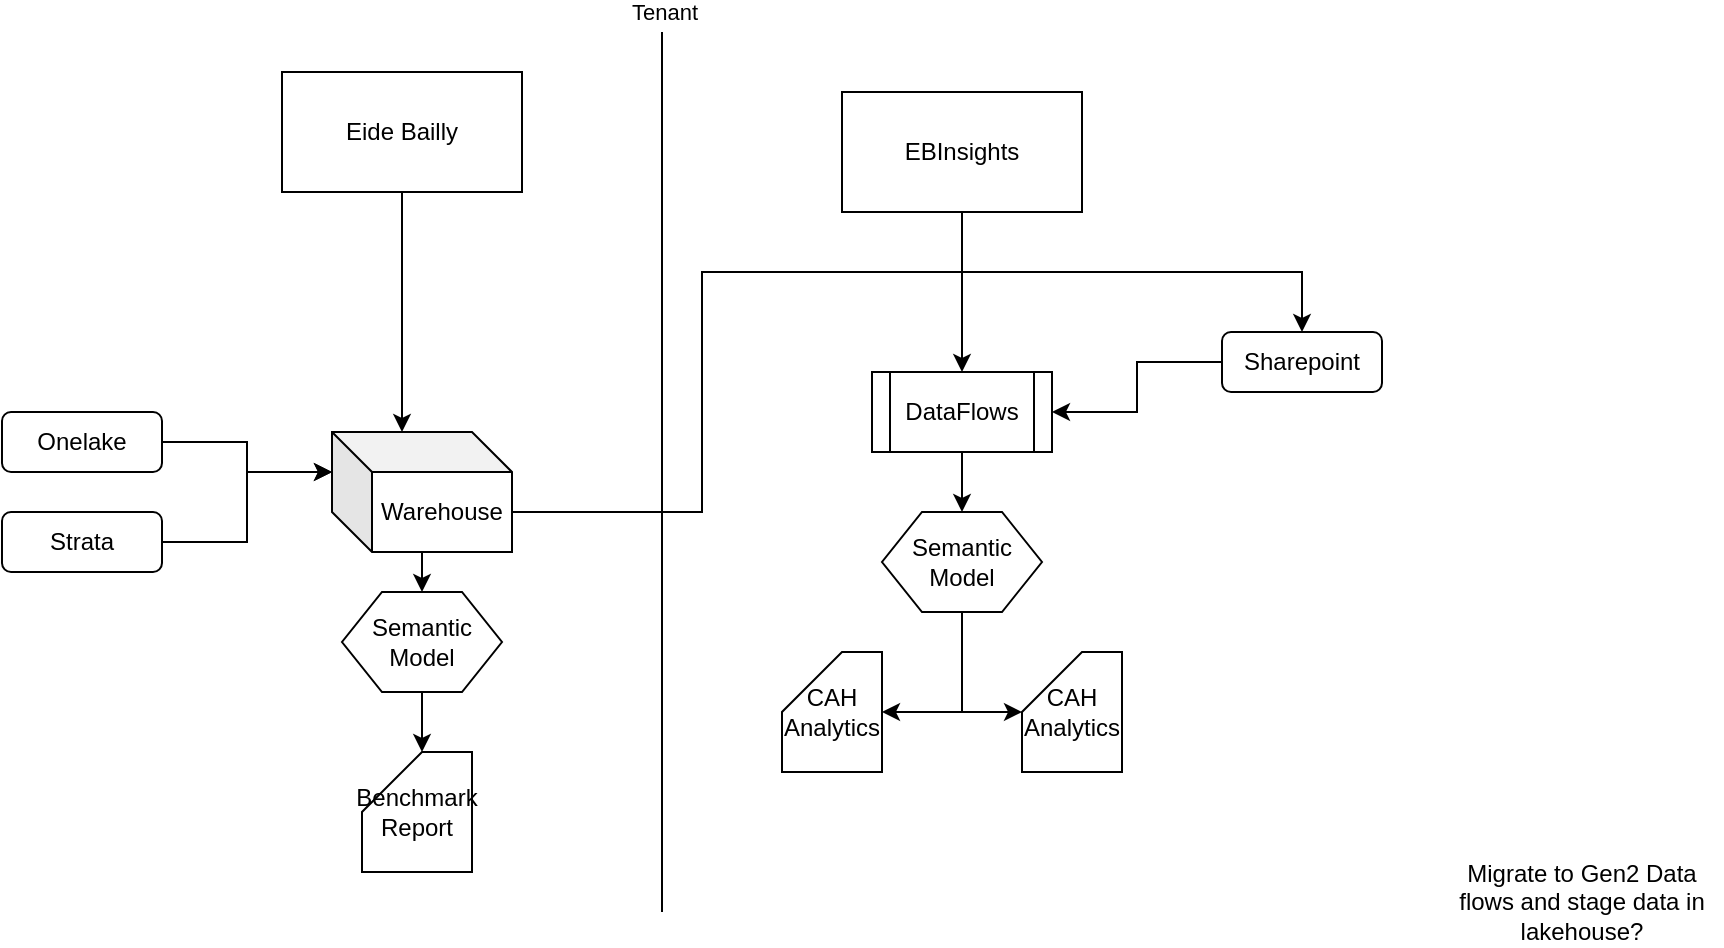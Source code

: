 <mxfile version="28.0.9" pages="4">
  <diagram name="Option 1" id="zfFQfB1DV8Jy7GfqzUVZ">
    <mxGraphModel dx="983" dy="512" grid="1" gridSize="10" guides="1" tooltips="1" connect="1" arrows="1" fold="1" page="1" pageScale="1" pageWidth="850" pageHeight="1100" math="0" shadow="0">
      <root>
        <mxCell id="0" />
        <mxCell id="1" parent="0" />
        <mxCell id="sYzaasg_WvSq9fgUUo7k-1" value="Eide Bailly" style="rounded=0;whiteSpace=wrap;html=1;" parent="1" vertex="1">
          <mxGeometry x="230" y="70" width="120" height="60" as="geometry" />
        </mxCell>
        <mxCell id="sYzaasg_WvSq9fgUUo7k-18" style="edgeStyle=orthogonalEdgeStyle;rounded=0;orthogonalLoop=1;jettySize=auto;html=1;exitX=0.5;exitY=1;exitDx=0;exitDy=0;entryX=0.5;entryY=0;entryDx=0;entryDy=0;" parent="1" source="sYzaasg_WvSq9fgUUo7k-2" target="sYzaasg_WvSq9fgUUo7k-12" edge="1">
          <mxGeometry relative="1" as="geometry" />
        </mxCell>
        <mxCell id="sYzaasg_WvSq9fgUUo7k-2" value="EBInsights" style="rounded=0;whiteSpace=wrap;html=1;" parent="1" vertex="1">
          <mxGeometry x="510" y="80" width="120" height="60" as="geometry" />
        </mxCell>
        <mxCell id="sYzaasg_WvSq9fgUUo7k-5" value="" style="endArrow=none;html=1;rounded=0;" parent="1" edge="1">
          <mxGeometry width="50" height="50" relative="1" as="geometry">
            <mxPoint x="420" y="490" as="sourcePoint" />
            <mxPoint x="420" y="50" as="targetPoint" />
          </mxGeometry>
        </mxCell>
        <mxCell id="KfVAR-ceLIKZcUOADzae-1" value="Tenant" style="edgeLabel;html=1;align=center;verticalAlign=middle;resizable=0;points=[];" parent="sYzaasg_WvSq9fgUUo7k-5" vertex="1" connectable="0">
          <mxGeometry x="0.931" y="-1" relative="1" as="geometry">
            <mxPoint y="-25" as="offset" />
          </mxGeometry>
        </mxCell>
        <mxCell id="sYzaasg_WvSq9fgUUo7k-7" value="Benchmark Report" style="shape=card;whiteSpace=wrap;html=1;" parent="1" vertex="1">
          <mxGeometry x="270" y="410" width="55" height="60" as="geometry" />
        </mxCell>
        <mxCell id="sYzaasg_WvSq9fgUUo7k-8" value="CAH Analytics" style="shape=card;whiteSpace=wrap;html=1;" parent="1" vertex="1">
          <mxGeometry x="480" y="360" width="50" height="60" as="geometry" />
        </mxCell>
        <mxCell id="sYzaasg_WvSq9fgUUo7k-23" style="edgeStyle=orthogonalEdgeStyle;rounded=0;orthogonalLoop=1;jettySize=auto;html=1;exitX=0;exitY=0;exitDx=55;exitDy=60;exitPerimeter=0;entryX=0.5;entryY=0;entryDx=0;entryDy=0;" parent="1" source="sYzaasg_WvSq9fgUUo7k-11" target="sYzaasg_WvSq9fgUUo7k-13" edge="1">
          <mxGeometry relative="1" as="geometry" />
        </mxCell>
        <mxCell id="yG-jhrRL9_Tf11i7Qiw1-1" style="edgeStyle=orthogonalEdgeStyle;rounded=0;orthogonalLoop=1;jettySize=auto;html=1;exitX=0;exitY=0;exitDx=90;exitDy=20;exitPerimeter=0;entryX=0.5;entryY=0;entryDx=0;entryDy=0;" edge="1" parent="1" source="sYzaasg_WvSq9fgUUo7k-11" target="HkKmfuw08ZhLWNR-pIBR-5">
          <mxGeometry relative="1" as="geometry">
            <Array as="points">
              <mxPoint x="345" y="290" />
              <mxPoint x="440" y="290" />
              <mxPoint x="440" y="170" />
              <mxPoint x="740" y="170" />
            </Array>
          </mxGeometry>
        </mxCell>
        <mxCell id="sYzaasg_WvSq9fgUUo7k-11" value="Warehouse" style="shape=cube;whiteSpace=wrap;html=1;boundedLbl=1;backgroundOutline=1;darkOpacity=0.05;darkOpacity2=0.1;" parent="1" vertex="1">
          <mxGeometry x="255" y="250" width="90" height="60" as="geometry" />
        </mxCell>
        <mxCell id="sYzaasg_WvSq9fgUUo7k-19" style="edgeStyle=orthogonalEdgeStyle;rounded=0;orthogonalLoop=1;jettySize=auto;html=1;exitX=0.5;exitY=1;exitDx=0;exitDy=0;entryX=0.5;entryY=0;entryDx=0;entryDy=0;" parent="1" source="sYzaasg_WvSq9fgUUo7k-12" target="sYzaasg_WvSq9fgUUo7k-15" edge="1">
          <mxGeometry relative="1" as="geometry" />
        </mxCell>
        <mxCell id="sYzaasg_WvSq9fgUUo7k-12" value="DataFlows" style="shape=process;whiteSpace=wrap;html=1;backgroundOutline=1;" parent="1" vertex="1">
          <mxGeometry x="525" y="220" width="90" height="40" as="geometry" />
        </mxCell>
        <mxCell id="sYzaasg_WvSq9fgUUo7k-13" value="Semantic Model" style="shape=hexagon;perimeter=hexagonPerimeter2;whiteSpace=wrap;html=1;fixedSize=1;" parent="1" vertex="1">
          <mxGeometry x="260" y="330" width="80" height="50" as="geometry" />
        </mxCell>
        <mxCell id="sYzaasg_WvSq9fgUUo7k-15" value="Semantic Model" style="shape=hexagon;perimeter=hexagonPerimeter2;whiteSpace=wrap;html=1;fixedSize=1;" parent="1" vertex="1">
          <mxGeometry x="530" y="290" width="80" height="50" as="geometry" />
        </mxCell>
        <mxCell id="sYzaasg_WvSq9fgUUo7k-17" value="CAH Analytics" style="shape=card;whiteSpace=wrap;html=1;" parent="1" vertex="1">
          <mxGeometry x="600" y="360" width="50" height="60" as="geometry" />
        </mxCell>
        <mxCell id="sYzaasg_WvSq9fgUUo7k-20" style="edgeStyle=orthogonalEdgeStyle;rounded=0;orthogonalLoop=1;jettySize=auto;html=1;exitX=0.5;exitY=1;exitDx=0;exitDy=0;entryX=1;entryY=0.5;entryDx=0;entryDy=0;entryPerimeter=0;" parent="1" source="sYzaasg_WvSq9fgUUo7k-15" target="sYzaasg_WvSq9fgUUo7k-8" edge="1">
          <mxGeometry relative="1" as="geometry" />
        </mxCell>
        <mxCell id="sYzaasg_WvSq9fgUUo7k-21" style="edgeStyle=orthogonalEdgeStyle;rounded=0;orthogonalLoop=1;jettySize=auto;html=1;exitX=0.5;exitY=1;exitDx=0;exitDy=0;entryX=0;entryY=0;entryDx=0;entryDy=30;entryPerimeter=0;" parent="1" source="sYzaasg_WvSq9fgUUo7k-15" target="sYzaasg_WvSq9fgUUo7k-17" edge="1">
          <mxGeometry relative="1" as="geometry" />
        </mxCell>
        <mxCell id="sYzaasg_WvSq9fgUUo7k-22" style="edgeStyle=orthogonalEdgeStyle;rounded=0;orthogonalLoop=1;jettySize=auto;html=1;exitX=0.5;exitY=1;exitDx=0;exitDy=0;entryX=0;entryY=0;entryDx=35;entryDy=0;entryPerimeter=0;" parent="1" source="sYzaasg_WvSq9fgUUo7k-1" target="sYzaasg_WvSq9fgUUo7k-11" edge="1">
          <mxGeometry relative="1" as="geometry" />
        </mxCell>
        <mxCell id="sYzaasg_WvSq9fgUUo7k-24" style="edgeStyle=orthogonalEdgeStyle;rounded=0;orthogonalLoop=1;jettySize=auto;html=1;exitX=0.5;exitY=1;exitDx=0;exitDy=0;entryX=0;entryY=0;entryDx=30;entryDy=0;entryPerimeter=0;" parent="1" source="sYzaasg_WvSq9fgUUo7k-13" target="sYzaasg_WvSq9fgUUo7k-7" edge="1">
          <mxGeometry relative="1" as="geometry" />
        </mxCell>
        <mxCell id="HkKmfuw08ZhLWNR-pIBR-1" value="Onelake" style="rounded=1;whiteSpace=wrap;html=1;" parent="1" vertex="1">
          <mxGeometry x="90" y="240" width="80" height="30" as="geometry" />
        </mxCell>
        <mxCell id="HkKmfuw08ZhLWNR-pIBR-2" value="Strata" style="rounded=1;whiteSpace=wrap;html=1;" parent="1" vertex="1">
          <mxGeometry x="90" y="290" width="80" height="30" as="geometry" />
        </mxCell>
        <mxCell id="HkKmfuw08ZhLWNR-pIBR-3" style="edgeStyle=orthogonalEdgeStyle;rounded=0;orthogonalLoop=1;jettySize=auto;html=1;exitX=1;exitY=0.5;exitDx=0;exitDy=0;entryX=0;entryY=0;entryDx=0;entryDy=20;entryPerimeter=0;" parent="1" source="HkKmfuw08ZhLWNR-pIBR-1" target="sYzaasg_WvSq9fgUUo7k-11" edge="1">
          <mxGeometry relative="1" as="geometry" />
        </mxCell>
        <mxCell id="HkKmfuw08ZhLWNR-pIBR-4" style="edgeStyle=orthogonalEdgeStyle;rounded=0;orthogonalLoop=1;jettySize=auto;html=1;exitX=1;exitY=0.5;exitDx=0;exitDy=0;entryX=0;entryY=0;entryDx=0;entryDy=20;entryPerimeter=0;" parent="1" source="HkKmfuw08ZhLWNR-pIBR-2" target="sYzaasg_WvSq9fgUUo7k-11" edge="1">
          <mxGeometry relative="1" as="geometry" />
        </mxCell>
        <mxCell id="HkKmfuw08ZhLWNR-pIBR-6" style="edgeStyle=orthogonalEdgeStyle;rounded=0;orthogonalLoop=1;jettySize=auto;html=1;entryX=1;entryY=0.5;entryDx=0;entryDy=0;" parent="1" source="HkKmfuw08ZhLWNR-pIBR-5" target="sYzaasg_WvSq9fgUUo7k-12" edge="1">
          <mxGeometry relative="1" as="geometry" />
        </mxCell>
        <mxCell id="HkKmfuw08ZhLWNR-pIBR-5" value="Sharepoint" style="rounded=1;whiteSpace=wrap;html=1;" parent="1" vertex="1">
          <mxGeometry x="700" y="200" width="80" height="30" as="geometry" />
        </mxCell>
        <mxCell id="N1D-wld6w08PeSrJTpRm-1" value="Migrate to Gen2 Data flows and stage data in lakehouse?" style="text;html=1;align=center;verticalAlign=middle;whiteSpace=wrap;rounded=0;" parent="1" vertex="1">
          <mxGeometry x="810" y="470" width="140" height="30" as="geometry" />
        </mxCell>
      </root>
    </mxGraphModel>
  </diagram>
  <diagram name="Option 2" id="oj3Nfm7I39jd_sh1icZK">
    <mxGraphModel dx="983" dy="512" grid="1" gridSize="10" guides="1" tooltips="1" connect="1" arrows="1" fold="1" page="1" pageScale="1" pageWidth="850" pageHeight="1100" math="0" shadow="0">
      <root>
        <mxCell id="3BNfdtOmAp1Q7iNLewFZ-0" />
        <mxCell id="3BNfdtOmAp1Q7iNLewFZ-1" parent="3BNfdtOmAp1Q7iNLewFZ-0" />
        <mxCell id="3BNfdtOmAp1Q7iNLewFZ-2" value="Eide Bailly" style="rounded=0;whiteSpace=wrap;html=1;" parent="3BNfdtOmAp1Q7iNLewFZ-1" vertex="1">
          <mxGeometry x="230" y="100" width="120" height="60" as="geometry" />
        </mxCell>
        <mxCell id="3BNfdtOmAp1Q7iNLewFZ-3" style="edgeStyle=orthogonalEdgeStyle;rounded=0;orthogonalLoop=1;jettySize=auto;html=1;exitX=0.5;exitY=1;exitDx=0;exitDy=0;entryX=0.5;entryY=0;entryDx=0;entryDy=0;" parent="3BNfdtOmAp1Q7iNLewFZ-1" source="3BNfdtOmAp1Q7iNLewFZ-4" target="3BNfdtOmAp1Q7iNLewFZ-12" edge="1">
          <mxGeometry relative="1" as="geometry" />
        </mxCell>
        <mxCell id="3BNfdtOmAp1Q7iNLewFZ-4" value="EBInsights" style="rounded=0;whiteSpace=wrap;html=1;" parent="3BNfdtOmAp1Q7iNLewFZ-1" vertex="1">
          <mxGeometry x="500" y="80" width="120" height="60" as="geometry" />
        </mxCell>
        <mxCell id="3BNfdtOmAp1Q7iNLewFZ-5" value="" style="endArrow=none;html=1;rounded=0;" parent="3BNfdtOmAp1Q7iNLewFZ-1" edge="1">
          <mxGeometry width="50" height="50" relative="1" as="geometry">
            <mxPoint x="380" y="490" as="sourcePoint" />
            <mxPoint x="380" y="50" as="targetPoint" />
          </mxGeometry>
        </mxCell>
        <mxCell id="3BNfdtOmAp1Q7iNLewFZ-6" value="Tenant" style="edgeLabel;html=1;align=center;verticalAlign=middle;resizable=0;points=[];" parent="3BNfdtOmAp1Q7iNLewFZ-5" vertex="1" connectable="0">
          <mxGeometry x="0.931" y="-1" relative="1" as="geometry">
            <mxPoint y="-25" as="offset" />
          </mxGeometry>
        </mxCell>
        <mxCell id="3BNfdtOmAp1Q7iNLewFZ-7" value="Benchmark Report" style="shape=card;whiteSpace=wrap;html=1;" parent="3BNfdtOmAp1Q7iNLewFZ-1" vertex="1">
          <mxGeometry x="275" y="410" width="50" height="60" as="geometry" />
        </mxCell>
        <mxCell id="3BNfdtOmAp1Q7iNLewFZ-8" value="CAH Analytics" style="shape=card;whiteSpace=wrap;html=1;" parent="3BNfdtOmAp1Q7iNLewFZ-1" vertex="1">
          <mxGeometry x="480" y="360" width="50" height="60" as="geometry" />
        </mxCell>
        <mxCell id="3BNfdtOmAp1Q7iNLewFZ-9" style="edgeStyle=orthogonalEdgeStyle;rounded=0;orthogonalLoop=1;jettySize=auto;html=1;exitX=0;exitY=0;exitDx=55;exitDy=60;exitPerimeter=0;entryX=0.5;entryY=0;entryDx=0;entryDy=0;" parent="3BNfdtOmAp1Q7iNLewFZ-1" source="3BNfdtOmAp1Q7iNLewFZ-10" target="3BNfdtOmAp1Q7iNLewFZ-13" edge="1">
          <mxGeometry relative="1" as="geometry" />
        </mxCell>
        <mxCell id="3BNfdtOmAp1Q7iNLewFZ-10" value="Warehouse" style="shape=cube;whiteSpace=wrap;html=1;boundedLbl=1;backgroundOutline=1;darkOpacity=0.05;darkOpacity2=0.1;" parent="3BNfdtOmAp1Q7iNLewFZ-1" vertex="1">
          <mxGeometry x="255" y="250" width="90" height="60" as="geometry" />
        </mxCell>
        <mxCell id="3BNfdtOmAp1Q7iNLewFZ-11" style="edgeStyle=orthogonalEdgeStyle;rounded=0;orthogonalLoop=1;jettySize=auto;html=1;exitX=0.5;exitY=1;exitDx=0;exitDy=0;entryX=0.5;entryY=0;entryDx=0;entryDy=0;" parent="3BNfdtOmAp1Q7iNLewFZ-1" source="3BNfdtOmAp1Q7iNLewFZ-12" target="3BNfdtOmAp1Q7iNLewFZ-14" edge="1">
          <mxGeometry relative="1" as="geometry" />
        </mxCell>
        <mxCell id="3BNfdtOmAp1Q7iNLewFZ-12" value="DataFlows" style="shape=process;whiteSpace=wrap;html=1;backgroundOutline=1;" parent="3BNfdtOmAp1Q7iNLewFZ-1" vertex="1">
          <mxGeometry x="525" y="220" width="90" height="40" as="geometry" />
        </mxCell>
        <mxCell id="3BNfdtOmAp1Q7iNLewFZ-13" value="Semantic Model" style="shape=hexagon;perimeter=hexagonPerimeter2;whiteSpace=wrap;html=1;fixedSize=1;" parent="3BNfdtOmAp1Q7iNLewFZ-1" vertex="1">
          <mxGeometry x="260" y="330" width="80" height="50" as="geometry" />
        </mxCell>
        <mxCell id="3BNfdtOmAp1Q7iNLewFZ-14" value="Semantic Model" style="shape=hexagon;perimeter=hexagonPerimeter2;whiteSpace=wrap;html=1;fixedSize=1;" parent="3BNfdtOmAp1Q7iNLewFZ-1" vertex="1">
          <mxGeometry x="530" y="290" width="80" height="50" as="geometry" />
        </mxCell>
        <mxCell id="3BNfdtOmAp1Q7iNLewFZ-15" value="CAH Analytics" style="shape=card;whiteSpace=wrap;html=1;" parent="3BNfdtOmAp1Q7iNLewFZ-1" vertex="1">
          <mxGeometry x="600" y="360" width="50" height="60" as="geometry" />
        </mxCell>
        <mxCell id="3BNfdtOmAp1Q7iNLewFZ-16" style="edgeStyle=orthogonalEdgeStyle;rounded=0;orthogonalLoop=1;jettySize=auto;html=1;exitX=0.5;exitY=1;exitDx=0;exitDy=0;entryX=1;entryY=0.5;entryDx=0;entryDy=0;entryPerimeter=0;" parent="3BNfdtOmAp1Q7iNLewFZ-1" source="3BNfdtOmAp1Q7iNLewFZ-14" target="3BNfdtOmAp1Q7iNLewFZ-8" edge="1">
          <mxGeometry relative="1" as="geometry" />
        </mxCell>
        <mxCell id="3BNfdtOmAp1Q7iNLewFZ-17" style="edgeStyle=orthogonalEdgeStyle;rounded=0;orthogonalLoop=1;jettySize=auto;html=1;exitX=0.5;exitY=1;exitDx=0;exitDy=0;entryX=0;entryY=0;entryDx=0;entryDy=30;entryPerimeter=0;" parent="3BNfdtOmAp1Q7iNLewFZ-1" source="3BNfdtOmAp1Q7iNLewFZ-14" target="3BNfdtOmAp1Q7iNLewFZ-15" edge="1">
          <mxGeometry relative="1" as="geometry" />
        </mxCell>
        <mxCell id="3BNfdtOmAp1Q7iNLewFZ-18" style="edgeStyle=orthogonalEdgeStyle;rounded=0;orthogonalLoop=1;jettySize=auto;html=1;exitX=0.5;exitY=1;exitDx=0;exitDy=0;entryX=0;entryY=0;entryDx=35;entryDy=0;entryPerimeter=0;" parent="3BNfdtOmAp1Q7iNLewFZ-1" source="3BNfdtOmAp1Q7iNLewFZ-2" target="3BNfdtOmAp1Q7iNLewFZ-10" edge="1">
          <mxGeometry relative="1" as="geometry" />
        </mxCell>
        <mxCell id="3BNfdtOmAp1Q7iNLewFZ-19" style="edgeStyle=orthogonalEdgeStyle;rounded=0;orthogonalLoop=1;jettySize=auto;html=1;exitX=0.5;exitY=1;exitDx=0;exitDy=0;entryX=0;entryY=0;entryDx=30;entryDy=0;entryPerimeter=0;" parent="3BNfdtOmAp1Q7iNLewFZ-1" source="3BNfdtOmAp1Q7iNLewFZ-13" target="3BNfdtOmAp1Q7iNLewFZ-7" edge="1">
          <mxGeometry relative="1" as="geometry" />
        </mxCell>
        <mxCell id="3BNfdtOmAp1Q7iNLewFZ-20" value="Onelake" style="rounded=1;whiteSpace=wrap;html=1;" parent="3BNfdtOmAp1Q7iNLewFZ-1" vertex="1">
          <mxGeometry x="90" y="240" width="80" height="30" as="geometry" />
        </mxCell>
        <mxCell id="3BNfdtOmAp1Q7iNLewFZ-21" value="Strata" style="rounded=1;whiteSpace=wrap;html=1;" parent="3BNfdtOmAp1Q7iNLewFZ-1" vertex="1">
          <mxGeometry x="90" y="290" width="80" height="30" as="geometry" />
        </mxCell>
        <mxCell id="3BNfdtOmAp1Q7iNLewFZ-22" style="edgeStyle=orthogonalEdgeStyle;rounded=0;orthogonalLoop=1;jettySize=auto;html=1;exitX=1;exitY=0.5;exitDx=0;exitDy=0;entryX=0;entryY=0;entryDx=0;entryDy=20;entryPerimeter=0;" parent="3BNfdtOmAp1Q7iNLewFZ-1" source="3BNfdtOmAp1Q7iNLewFZ-20" target="3BNfdtOmAp1Q7iNLewFZ-10" edge="1">
          <mxGeometry relative="1" as="geometry" />
        </mxCell>
        <mxCell id="3BNfdtOmAp1Q7iNLewFZ-23" style="edgeStyle=orthogonalEdgeStyle;rounded=0;orthogonalLoop=1;jettySize=auto;html=1;exitX=1;exitY=0.5;exitDx=0;exitDy=0;entryX=0;entryY=0;entryDx=0;entryDy=20;entryPerimeter=0;" parent="3BNfdtOmAp1Q7iNLewFZ-1" source="3BNfdtOmAp1Q7iNLewFZ-21" target="3BNfdtOmAp1Q7iNLewFZ-10" edge="1">
          <mxGeometry relative="1" as="geometry" />
        </mxCell>
        <mxCell id="3BNfdtOmAp1Q7iNLewFZ-24" style="edgeStyle=orthogonalEdgeStyle;rounded=0;orthogonalLoop=1;jettySize=auto;html=1;entryX=1;entryY=0.5;entryDx=0;entryDy=0;" parent="3BNfdtOmAp1Q7iNLewFZ-1" source="3BNfdtOmAp1Q7iNLewFZ-25" target="3BNfdtOmAp1Q7iNLewFZ-12" edge="1">
          <mxGeometry relative="1" as="geometry" />
        </mxCell>
        <mxCell id="3BNfdtOmAp1Q7iNLewFZ-25" value="Sharepoint" style="rounded=1;whiteSpace=wrap;html=1;" parent="3BNfdtOmAp1Q7iNLewFZ-1" vertex="1">
          <mxGeometry x="700" y="190" width="80" height="30" as="geometry" />
        </mxCell>
        <mxCell id="cX2SLG1Sh2c0zySZsyfz-3" style="edgeStyle=orthogonalEdgeStyle;rounded=0;orthogonalLoop=1;jettySize=auto;html=1;entryX=0.5;entryY=0;entryDx=0;entryDy=0;" parent="3BNfdtOmAp1Q7iNLewFZ-1" source="cX2SLG1Sh2c0zySZsyfz-1" target="3BNfdtOmAp1Q7iNLewFZ-12" edge="1">
          <mxGeometry relative="1" as="geometry" />
        </mxCell>
        <mxCell id="cX2SLG1Sh2c0zySZsyfz-1" value="Lakehouse&lt;div&gt;&lt;br&gt;&lt;/div&gt;" style="shape=cylinder3;whiteSpace=wrap;html=1;boundedLbl=1;backgroundOutline=1;size=15;" parent="3BNfdtOmAp1Q7iNLewFZ-1" vertex="1">
          <mxGeometry x="450" y="160" width="60" height="70" as="geometry" />
        </mxCell>
        <mxCell id="cX2SLG1Sh2c0zySZsyfz-2" style="edgeStyle=orthogonalEdgeStyle;rounded=0;orthogonalLoop=1;jettySize=auto;html=1;exitX=0;exitY=0;exitDx=90;exitDy=40;exitPerimeter=0;entryX=0;entryY=0;entryDx=0;entryDy=15;entryPerimeter=0;" parent="3BNfdtOmAp1Q7iNLewFZ-1" source="3BNfdtOmAp1Q7iNLewFZ-10" target="cX2SLG1Sh2c0zySZsyfz-1" edge="1">
          <mxGeometry relative="1" as="geometry" />
        </mxCell>
      </root>
    </mxGraphModel>
  </diagram>
  <diagram id="ViJVqhrSZd1R5wzUh9xb" name="Manual">
    <mxGraphModel dx="1188" dy="619" grid="1" gridSize="10" guides="1" tooltips="1" connect="1" arrows="1" fold="1" page="1" pageScale="1" pageWidth="850" pageHeight="1100" math="0" shadow="0">
      <root>
        <mxCell id="0" />
        <mxCell id="1" parent="0" />
        <mxCell id="QPassKCS8av_1RuoLsZD-1" value="Eide Bailly" style="rounded=0;whiteSpace=wrap;html=1;" parent="1" vertex="1">
          <mxGeometry x="230" y="930" width="120" height="60" as="geometry" />
        </mxCell>
        <mxCell id="QPassKCS8av_1RuoLsZD-2" style="edgeStyle=orthogonalEdgeStyle;rounded=0;orthogonalLoop=1;jettySize=auto;html=1;exitX=0.5;exitY=1;exitDx=0;exitDy=0;entryX=0.5;entryY=0;entryDx=0;entryDy=0;" parent="1" source="QPassKCS8av_1RuoLsZD-3" target="QPassKCS8av_1RuoLsZD-10" edge="1">
          <mxGeometry relative="1" as="geometry" />
        </mxCell>
        <mxCell id="QPassKCS8av_1RuoLsZD-3" value="EBInsights" style="rounded=0;whiteSpace=wrap;html=1;" parent="1" vertex="1">
          <mxGeometry x="600" y="930" width="120" height="60" as="geometry" />
        </mxCell>
        <mxCell id="QPassKCS8av_1RuoLsZD-4" value="" style="endArrow=none;html=1;rounded=0;" parent="1" edge="1">
          <mxGeometry width="50" height="50" relative="1" as="geometry">
            <mxPoint x="480" y="1290" as="sourcePoint" />
            <mxPoint x="480" y="850" as="targetPoint" />
          </mxGeometry>
        </mxCell>
        <mxCell id="QPassKCS8av_1RuoLsZD-5" value="Benchmark Report" style="shape=card;whiteSpace=wrap;html=1;" parent="1" vertex="1">
          <mxGeometry x="265" y="1170" width="50" height="60" as="geometry" />
        </mxCell>
        <mxCell id="QPassKCS8av_1RuoLsZD-6" value="CAH Analytics" style="shape=card;whiteSpace=wrap;html=1;" parent="1" vertex="1">
          <mxGeometry x="580" y="1160" width="50" height="60" as="geometry" />
        </mxCell>
        <mxCell id="QPassKCS8av_1RuoLsZD-7" style="edgeStyle=orthogonalEdgeStyle;rounded=0;orthogonalLoop=1;jettySize=auto;html=1;exitX=0;exitY=0;exitDx=55;exitDy=60;exitPerimeter=0;entryX=0.5;entryY=0;entryDx=0;entryDy=0;" parent="1" source="QPassKCS8av_1RuoLsZD-8" target="QPassKCS8av_1RuoLsZD-11" edge="1">
          <mxGeometry relative="1" as="geometry" />
        </mxCell>
        <mxCell id="QPassKCS8av_1RuoLsZD-8" value="Warehouse" style="shape=cube;whiteSpace=wrap;html=1;boundedLbl=1;backgroundOutline=1;darkOpacity=0.05;darkOpacity2=0.1;" parent="1" vertex="1">
          <mxGeometry x="250" y="1010" width="90" height="60" as="geometry" />
        </mxCell>
        <mxCell id="QPassKCS8av_1RuoLsZD-9" style="edgeStyle=orthogonalEdgeStyle;rounded=0;orthogonalLoop=1;jettySize=auto;html=1;exitX=0.5;exitY=1;exitDx=0;exitDy=0;entryX=0.5;entryY=0;entryDx=0;entryDy=0;" parent="1" source="QPassKCS8av_1RuoLsZD-10" target="QPassKCS8av_1RuoLsZD-12" edge="1">
          <mxGeometry relative="1" as="geometry" />
        </mxCell>
        <mxCell id="QPassKCS8av_1RuoLsZD-10" value="DataFlows" style="shape=process;whiteSpace=wrap;html=1;backgroundOutline=1;" parent="1" vertex="1">
          <mxGeometry x="615" y="1020" width="90" height="40" as="geometry" />
        </mxCell>
        <mxCell id="QPassKCS8av_1RuoLsZD-11" value="Semantic Model" style="shape=hexagon;perimeter=hexagonPerimeter2;whiteSpace=wrap;html=1;fixedSize=1;" parent="1" vertex="1">
          <mxGeometry x="250" y="1090" width="80" height="50" as="geometry" />
        </mxCell>
        <mxCell id="QPassKCS8av_1RuoLsZD-12" value="Semantic Model" style="shape=hexagon;perimeter=hexagonPerimeter2;whiteSpace=wrap;html=1;fixedSize=1;" parent="1" vertex="1">
          <mxGeometry x="620" y="1090" width="80" height="50" as="geometry" />
        </mxCell>
        <mxCell id="QPassKCS8av_1RuoLsZD-13" value="CAH Analytics" style="shape=card;whiteSpace=wrap;html=1;" parent="1" vertex="1">
          <mxGeometry x="690" y="1160" width="50" height="60" as="geometry" />
        </mxCell>
        <mxCell id="QPassKCS8av_1RuoLsZD-14" style="edgeStyle=orthogonalEdgeStyle;rounded=0;orthogonalLoop=1;jettySize=auto;html=1;exitX=0.5;exitY=1;exitDx=0;exitDy=0;entryX=1;entryY=0.5;entryDx=0;entryDy=0;entryPerimeter=0;" parent="1" source="QPassKCS8av_1RuoLsZD-12" target="QPassKCS8av_1RuoLsZD-6" edge="1">
          <mxGeometry relative="1" as="geometry" />
        </mxCell>
        <mxCell id="QPassKCS8av_1RuoLsZD-15" style="edgeStyle=orthogonalEdgeStyle;rounded=0;orthogonalLoop=1;jettySize=auto;html=1;exitX=0.5;exitY=1;exitDx=0;exitDy=0;entryX=0;entryY=0;entryDx=0;entryDy=30;entryPerimeter=0;" parent="1" source="QPassKCS8av_1RuoLsZD-12" target="QPassKCS8av_1RuoLsZD-13" edge="1">
          <mxGeometry relative="1" as="geometry" />
        </mxCell>
        <mxCell id="QPassKCS8av_1RuoLsZD-16" style="edgeStyle=orthogonalEdgeStyle;rounded=0;orthogonalLoop=1;jettySize=auto;html=1;exitX=0.5;exitY=1;exitDx=0;exitDy=0;entryX=0;entryY=0;entryDx=35;entryDy=0;entryPerimeter=0;" parent="1" source="QPassKCS8av_1RuoLsZD-1" target="QPassKCS8av_1RuoLsZD-8" edge="1">
          <mxGeometry relative="1" as="geometry" />
        </mxCell>
        <mxCell id="QPassKCS8av_1RuoLsZD-17" style="edgeStyle=orthogonalEdgeStyle;rounded=0;orthogonalLoop=1;jettySize=auto;html=1;exitX=0.5;exitY=1;exitDx=0;exitDy=0;entryX=0;entryY=0;entryDx=30;entryDy=0;entryPerimeter=0;" parent="1" source="QPassKCS8av_1RuoLsZD-11" target="QPassKCS8av_1RuoLsZD-5" edge="1">
          <mxGeometry relative="1" as="geometry" />
        </mxCell>
        <mxCell id="QPassKCS8av_1RuoLsZD-18" value="" style="curved=1;endArrow=classic;html=1;rounded=0;" parent="1" edge="1">
          <mxGeometry width="50" height="50" relative="1" as="geometry">
            <mxPoint x="360" y="900" as="sourcePoint" />
            <mxPoint x="600" y="890" as="targetPoint" />
            <Array as="points">
              <mxPoint x="410" y="790" />
              <mxPoint x="540" y="800" />
            </Array>
          </mxGeometry>
        </mxCell>
        <mxCell id="QPassKCS8av_1RuoLsZD-19" value="Manual Export" style="edgeLabel;html=1;align=center;verticalAlign=middle;resizable=0;points=[];" parent="QPassKCS8av_1RuoLsZD-18" vertex="1" connectable="0">
          <mxGeometry x="-0.012" y="5" relative="1" as="geometry">
            <mxPoint as="offset" />
          </mxGeometry>
        </mxCell>
      </root>
    </mxGraphModel>
  </diagram>
  <diagram id="kvyeV_nOV0dPbkKEkCkG" name="Finalized Process">
    <mxGraphModel dx="2038" dy="619" grid="1" gridSize="10" guides="1" tooltips="1" connect="1" arrows="1" fold="1" page="1" pageScale="1" pageWidth="850" pageHeight="1100" math="0" shadow="0">
      <root>
        <mxCell id="0" />
        <mxCell id="1" parent="0" />
        <mxCell id="drjLMpLRtqIkLWMXM6X0-4" value="" style="endArrow=none;html=1;rounded=0;" edge="1" parent="1">
          <mxGeometry width="50" height="50" relative="1" as="geometry">
            <mxPoint x="410" y="210" as="sourcePoint" />
            <mxPoint x="410" y="40" as="targetPoint" />
          </mxGeometry>
        </mxCell>
        <mxCell id="drjLMpLRtqIkLWMXM6X0-10" style="edgeStyle=orthogonalEdgeStyle;rounded=0;orthogonalLoop=1;jettySize=auto;html=1;exitX=0.5;exitY=1;exitDx=0;exitDy=0;entryX=0.5;entryY=0;entryDx=0;entryDy=0;" edge="1" parent="1" source="drjLMpLRtqIkLWMXM6X0-11" target="drjLMpLRtqIkLWMXM6X0-13">
          <mxGeometry relative="1" as="geometry" />
        </mxCell>
        <mxCell id="drjLMpLRtqIkLWMXM6X0-11" value="DataFlows" style="shape=process;whiteSpace=wrap;html=1;backgroundOutline=1;" vertex="1" parent="1">
          <mxGeometry x="525" y="235" width="90" height="40" as="geometry" />
        </mxCell>
        <mxCell id="drjLMpLRtqIkLWMXM6X0-12" value="Semantic Model" style="shape=hexagon;perimeter=hexagonPerimeter2;whiteSpace=wrap;html=1;fixedSize=1;" vertex="1" parent="1">
          <mxGeometry x="165" y="320" width="80" height="50" as="geometry" />
        </mxCell>
        <mxCell id="drjLMpLRtqIkLWMXM6X0-13" value="Semantic Model" style="shape=hexagon;perimeter=hexagonPerimeter2;whiteSpace=wrap;html=1;fixedSize=1;" vertex="1" parent="1">
          <mxGeometry x="530" y="320" width="80" height="50" as="geometry" />
        </mxCell>
        <mxCell id="drjLMpLRtqIkLWMXM6X0-15" style="edgeStyle=orthogonalEdgeStyle;rounded=0;orthogonalLoop=1;jettySize=auto;html=1;exitX=0.5;exitY=1;exitDx=0;exitDy=0;entryX=0.5;entryY=0;entryDx=0;entryDy=0;entryPerimeter=0;" edge="1" parent="1" source="drjLMpLRtqIkLWMXM6X0-13" target="drjLMpLRtqIkLWMXM6X0-49">
          <mxGeometry relative="1" as="geometry">
            <mxPoint x="530" y="390.0" as="targetPoint" />
          </mxGeometry>
        </mxCell>
        <mxCell id="drjLMpLRtqIkLWMXM6X0-19" value="Client Upload&lt;div&gt;(OneLake)&lt;/div&gt;" style="rounded=1;whiteSpace=wrap;html=1;" vertex="1" parent="1">
          <mxGeometry x="50" y="110" width="80" height="30" as="geometry" />
        </mxCell>
        <mxCell id="drjLMpLRtqIkLWMXM6X0-43" style="edgeStyle=orthogonalEdgeStyle;rounded=0;orthogonalLoop=1;jettySize=auto;html=1;exitX=0.5;exitY=1;exitDx=0;exitDy=0;entryX=1;entryY=0.5;entryDx=0;entryDy=0;" edge="1" parent="1" source="drjLMpLRtqIkLWMXM6X0-24" target="drjLMpLRtqIkLWMXM6X0-11">
          <mxGeometry relative="1" as="geometry" />
        </mxCell>
        <mxCell id="drjLMpLRtqIkLWMXM6X0-24" value="Sharepoint" style="rounded=1;whiteSpace=wrap;html=1;" vertex="1" parent="1">
          <mxGeometry x="640" y="180" width="80" height="30" as="geometry" />
        </mxCell>
        <mxCell id="drjLMpLRtqIkLWMXM6X0-28" value="&lt;h1 style=&quot;margin-top: 0px;&quot;&gt;Eide Bailly Tenant&lt;/h1&gt;" style="text;html=1;whiteSpace=wrap;overflow=hidden;rounded=0;" vertex="1" parent="1">
          <mxGeometry x="50" y="40" width="270" height="70" as="geometry" />
        </mxCell>
        <mxCell id="drjLMpLRtqIkLWMXM6X0-29" value="&lt;h1 style=&quot;margin-top: 0px;&quot;&gt;EBInsights Tenant&lt;/h1&gt;" style="text;html=1;whiteSpace=wrap;overflow=hidden;rounded=0;" vertex="1" parent="1">
          <mxGeometry x="480" y="40" width="270" height="70" as="geometry" />
        </mxCell>
        <mxCell id="drjLMpLRtqIkLWMXM6X0-35" style="edgeStyle=orthogonalEdgeStyle;rounded=0;orthogonalLoop=1;jettySize=auto;html=1;exitX=0.5;exitY=1;exitDx=0;exitDy=0;exitPerimeter=0;entryX=0.5;entryY=0;entryDx=0;entryDy=0;" edge="1" parent="1" source="drjLMpLRtqIkLWMXM6X0-30" target="drjLMpLRtqIkLWMXM6X0-36">
          <mxGeometry relative="1" as="geometry">
            <mxPoint x="205" y="240.0" as="targetPoint" />
          </mxGeometry>
        </mxCell>
        <mxCell id="drjLMpLRtqIkLWMXM6X0-30" value="Lakehouse" style="shape=cylinder3;whiteSpace=wrap;html=1;boundedLbl=1;backgroundOutline=1;size=15;" vertex="1" parent="1">
          <mxGeometry x="170" y="110" width="70" height="80" as="geometry" />
        </mxCell>
        <mxCell id="drjLMpLRtqIkLWMXM6X0-32" style="edgeStyle=orthogonalEdgeStyle;rounded=0;orthogonalLoop=1;jettySize=auto;html=1;exitX=1;exitY=0.5;exitDx=0;exitDy=0;entryX=0;entryY=0.5;entryDx=0;entryDy=0;entryPerimeter=0;" edge="1" parent="1" source="drjLMpLRtqIkLWMXM6X0-19" target="drjLMpLRtqIkLWMXM6X0-30">
          <mxGeometry relative="1" as="geometry" />
        </mxCell>
        <mxCell id="drjLMpLRtqIkLWMXM6X0-33" value="Strata (SFTP)" style="rounded=1;whiteSpace=wrap;html=1;" vertex="1" parent="1">
          <mxGeometry x="50" y="150" width="80" height="30" as="geometry" />
        </mxCell>
        <mxCell id="drjLMpLRtqIkLWMXM6X0-34" style="edgeStyle=orthogonalEdgeStyle;rounded=0;orthogonalLoop=1;jettySize=auto;html=1;entryX=0;entryY=0.5;entryDx=0;entryDy=0;entryPerimeter=0;" edge="1" parent="1" source="drjLMpLRtqIkLWMXM6X0-33" target="drjLMpLRtqIkLWMXM6X0-30">
          <mxGeometry relative="1" as="geometry" />
        </mxCell>
        <mxCell id="drjLMpLRtqIkLWMXM6X0-37" style="edgeStyle=orthogonalEdgeStyle;rounded=0;orthogonalLoop=1;jettySize=auto;html=1;exitX=0.5;exitY=1;exitDx=0;exitDy=0;entryX=0.5;entryY=0;entryDx=0;entryDy=0;" edge="1" parent="1" source="drjLMpLRtqIkLWMXM6X0-36" target="drjLMpLRtqIkLWMXM6X0-12">
          <mxGeometry relative="1" as="geometry" />
        </mxCell>
        <mxCell id="drjLMpLRtqIkLWMXM6X0-51" style="edgeStyle=orthogonalEdgeStyle;rounded=0;orthogonalLoop=1;jettySize=auto;html=1;exitX=1;exitY=0.5;exitDx=0;exitDy=0;entryX=0;entryY=0.5;entryDx=0;entryDy=0;" edge="1" parent="1" source="drjLMpLRtqIkLWMXM6X0-36">
          <mxGeometry relative="1" as="geometry">
            <mxPoint x="300" y="255.0" as="targetPoint" />
          </mxGeometry>
        </mxCell>
        <mxCell id="drjLMpLRtqIkLWMXM6X0-36" value="Warehouse" style="shape=datastore;whiteSpace=wrap;html=1;" vertex="1" parent="1">
          <mxGeometry x="167.5" y="220" width="75" height="70" as="geometry" />
        </mxCell>
        <mxCell id="drjLMpLRtqIkLWMXM6X0-39" value="&lt;div&gt;&lt;span style=&quot;background-color: transparent; color: light-dark(rgb(0, 0, 0), rgb(255, 255, 255));&quot;&gt;Benchmark Report&lt;/span&gt;&lt;/div&gt;" style="shape=note;whiteSpace=wrap;html=1;backgroundOutline=1;darkOpacity=0.05;size=16;" vertex="1" parent="1">
          <mxGeometry x="170" y="410" width="70" height="60" as="geometry" />
        </mxCell>
        <mxCell id="drjLMpLRtqIkLWMXM6X0-40" style="edgeStyle=orthogonalEdgeStyle;rounded=0;orthogonalLoop=1;jettySize=auto;html=1;exitX=0.5;exitY=1;exitDx=0;exitDy=0;entryX=0.5;entryY=0;entryDx=0;entryDy=0;entryPerimeter=0;" edge="1" parent="1" source="drjLMpLRtqIkLWMXM6X0-12" target="drjLMpLRtqIkLWMXM6X0-39">
          <mxGeometry relative="1" as="geometry" />
        </mxCell>
        <mxCell id="drjLMpLRtqIkLWMXM6X0-42" value="" style="endArrow=none;html=1;rounded=0;" edge="1" parent="1">
          <mxGeometry width="50" height="50" relative="1" as="geometry">
            <mxPoint x="410" y="470" as="sourcePoint" />
            <mxPoint x="410" y="300" as="targetPoint" />
          </mxGeometry>
        </mxCell>
        <mxCell id="drjLMpLRtqIkLWMXM6X0-47" style="edgeStyle=orthogonalEdgeStyle;rounded=0;orthogonalLoop=1;jettySize=auto;html=1;exitX=0.5;exitY=1;exitDx=0;exitDy=0;exitPerimeter=0;entryX=0;entryY=0.5;entryDx=0;entryDy=0;" edge="1" parent="1" source="drjLMpLRtqIkLWMXM6X0-46" target="drjLMpLRtqIkLWMXM6X0-11">
          <mxGeometry relative="1" as="geometry" />
        </mxCell>
        <mxCell id="drjLMpLRtqIkLWMXM6X0-46" value="Lakehouse" style="shape=cylinder3;whiteSpace=wrap;html=1;boundedLbl=1;backgroundOutline=1;size=15;" vertex="1" parent="1">
          <mxGeometry x="450" y="130" width="70" height="80" as="geometry" />
        </mxCell>
        <mxCell id="drjLMpLRtqIkLWMXM6X0-49" value="Hospital Insights" style="shape=note;whiteSpace=wrap;html=1;backgroundOutline=1;darkOpacity=0.05;size=16;" vertex="1" parent="1">
          <mxGeometry x="535" y="410" width="70" height="60" as="geometry" />
        </mxCell>
        <mxCell id="drjLMpLRtqIkLWMXM6X0-50" value="Pipeline&lt;div&gt;(Only Master&lt;/div&gt;&lt;div&gt;File)&lt;/div&gt;" style="shape=process;whiteSpace=wrap;html=1;backgroundOutline=1;" vertex="1" parent="1">
          <mxGeometry x="300" y="230" width="90" height="50" as="geometry" />
        </mxCell>
        <mxCell id="drjLMpLRtqIkLWMXM6X0-53" style="edgeStyle=orthogonalEdgeStyle;rounded=0;orthogonalLoop=1;jettySize=auto;html=1;exitX=1;exitY=0.5;exitDx=0;exitDy=0;entryX=0.145;entryY=1;entryDx=0;entryDy=-4.35;entryPerimeter=0;" edge="1" parent="1" source="drjLMpLRtqIkLWMXM6X0-50" target="drjLMpLRtqIkLWMXM6X0-46">
          <mxGeometry relative="1" as="geometry" />
        </mxCell>
        <mxCell id="drjLMpLRtqIkLWMXM6X0-58" style="edgeStyle=orthogonalEdgeStyle;rounded=0;orthogonalLoop=1;jettySize=auto;html=1;entryX=0;entryY=0.5;entryDx=0;entryDy=0;" edge="1" parent="1" source="drjLMpLRtqIkLWMXM6X0-57" target="drjLMpLRtqIkLWMXM6X0-19">
          <mxGeometry relative="1" as="geometry" />
        </mxCell>
        <mxCell id="drjLMpLRtqIkLWMXM6X0-59" value="&lt;font style=&quot;font-size: 7px;&quot;&gt;Triggered&lt;/font&gt;&lt;div&gt;&lt;font style=&quot;font-size: 7px;&quot;&gt;When Uploaded&lt;/font&gt;&lt;/div&gt;" style="edgeLabel;html=1;align=center;verticalAlign=middle;resizable=0;points=[];labelBackgroundColor=none;" vertex="1" connectable="0" parent="drjLMpLRtqIkLWMXM6X0-58">
          <mxGeometry x="-0.084" y="-1" relative="1" as="geometry">
            <mxPoint x="6" y="-25" as="offset" />
          </mxGeometry>
        </mxCell>
        <mxCell id="drjLMpLRtqIkLWMXM6X0-57" value="Master&lt;div&gt;File&lt;/div&gt;" style="shape=note;whiteSpace=wrap;html=1;backgroundOutline=1;darkOpacity=0.05;size=17;" vertex="1" parent="1">
          <mxGeometry x="-70" y="80" width="50" height="70" as="geometry" />
        </mxCell>
      </root>
    </mxGraphModel>
  </diagram>
</mxfile>
